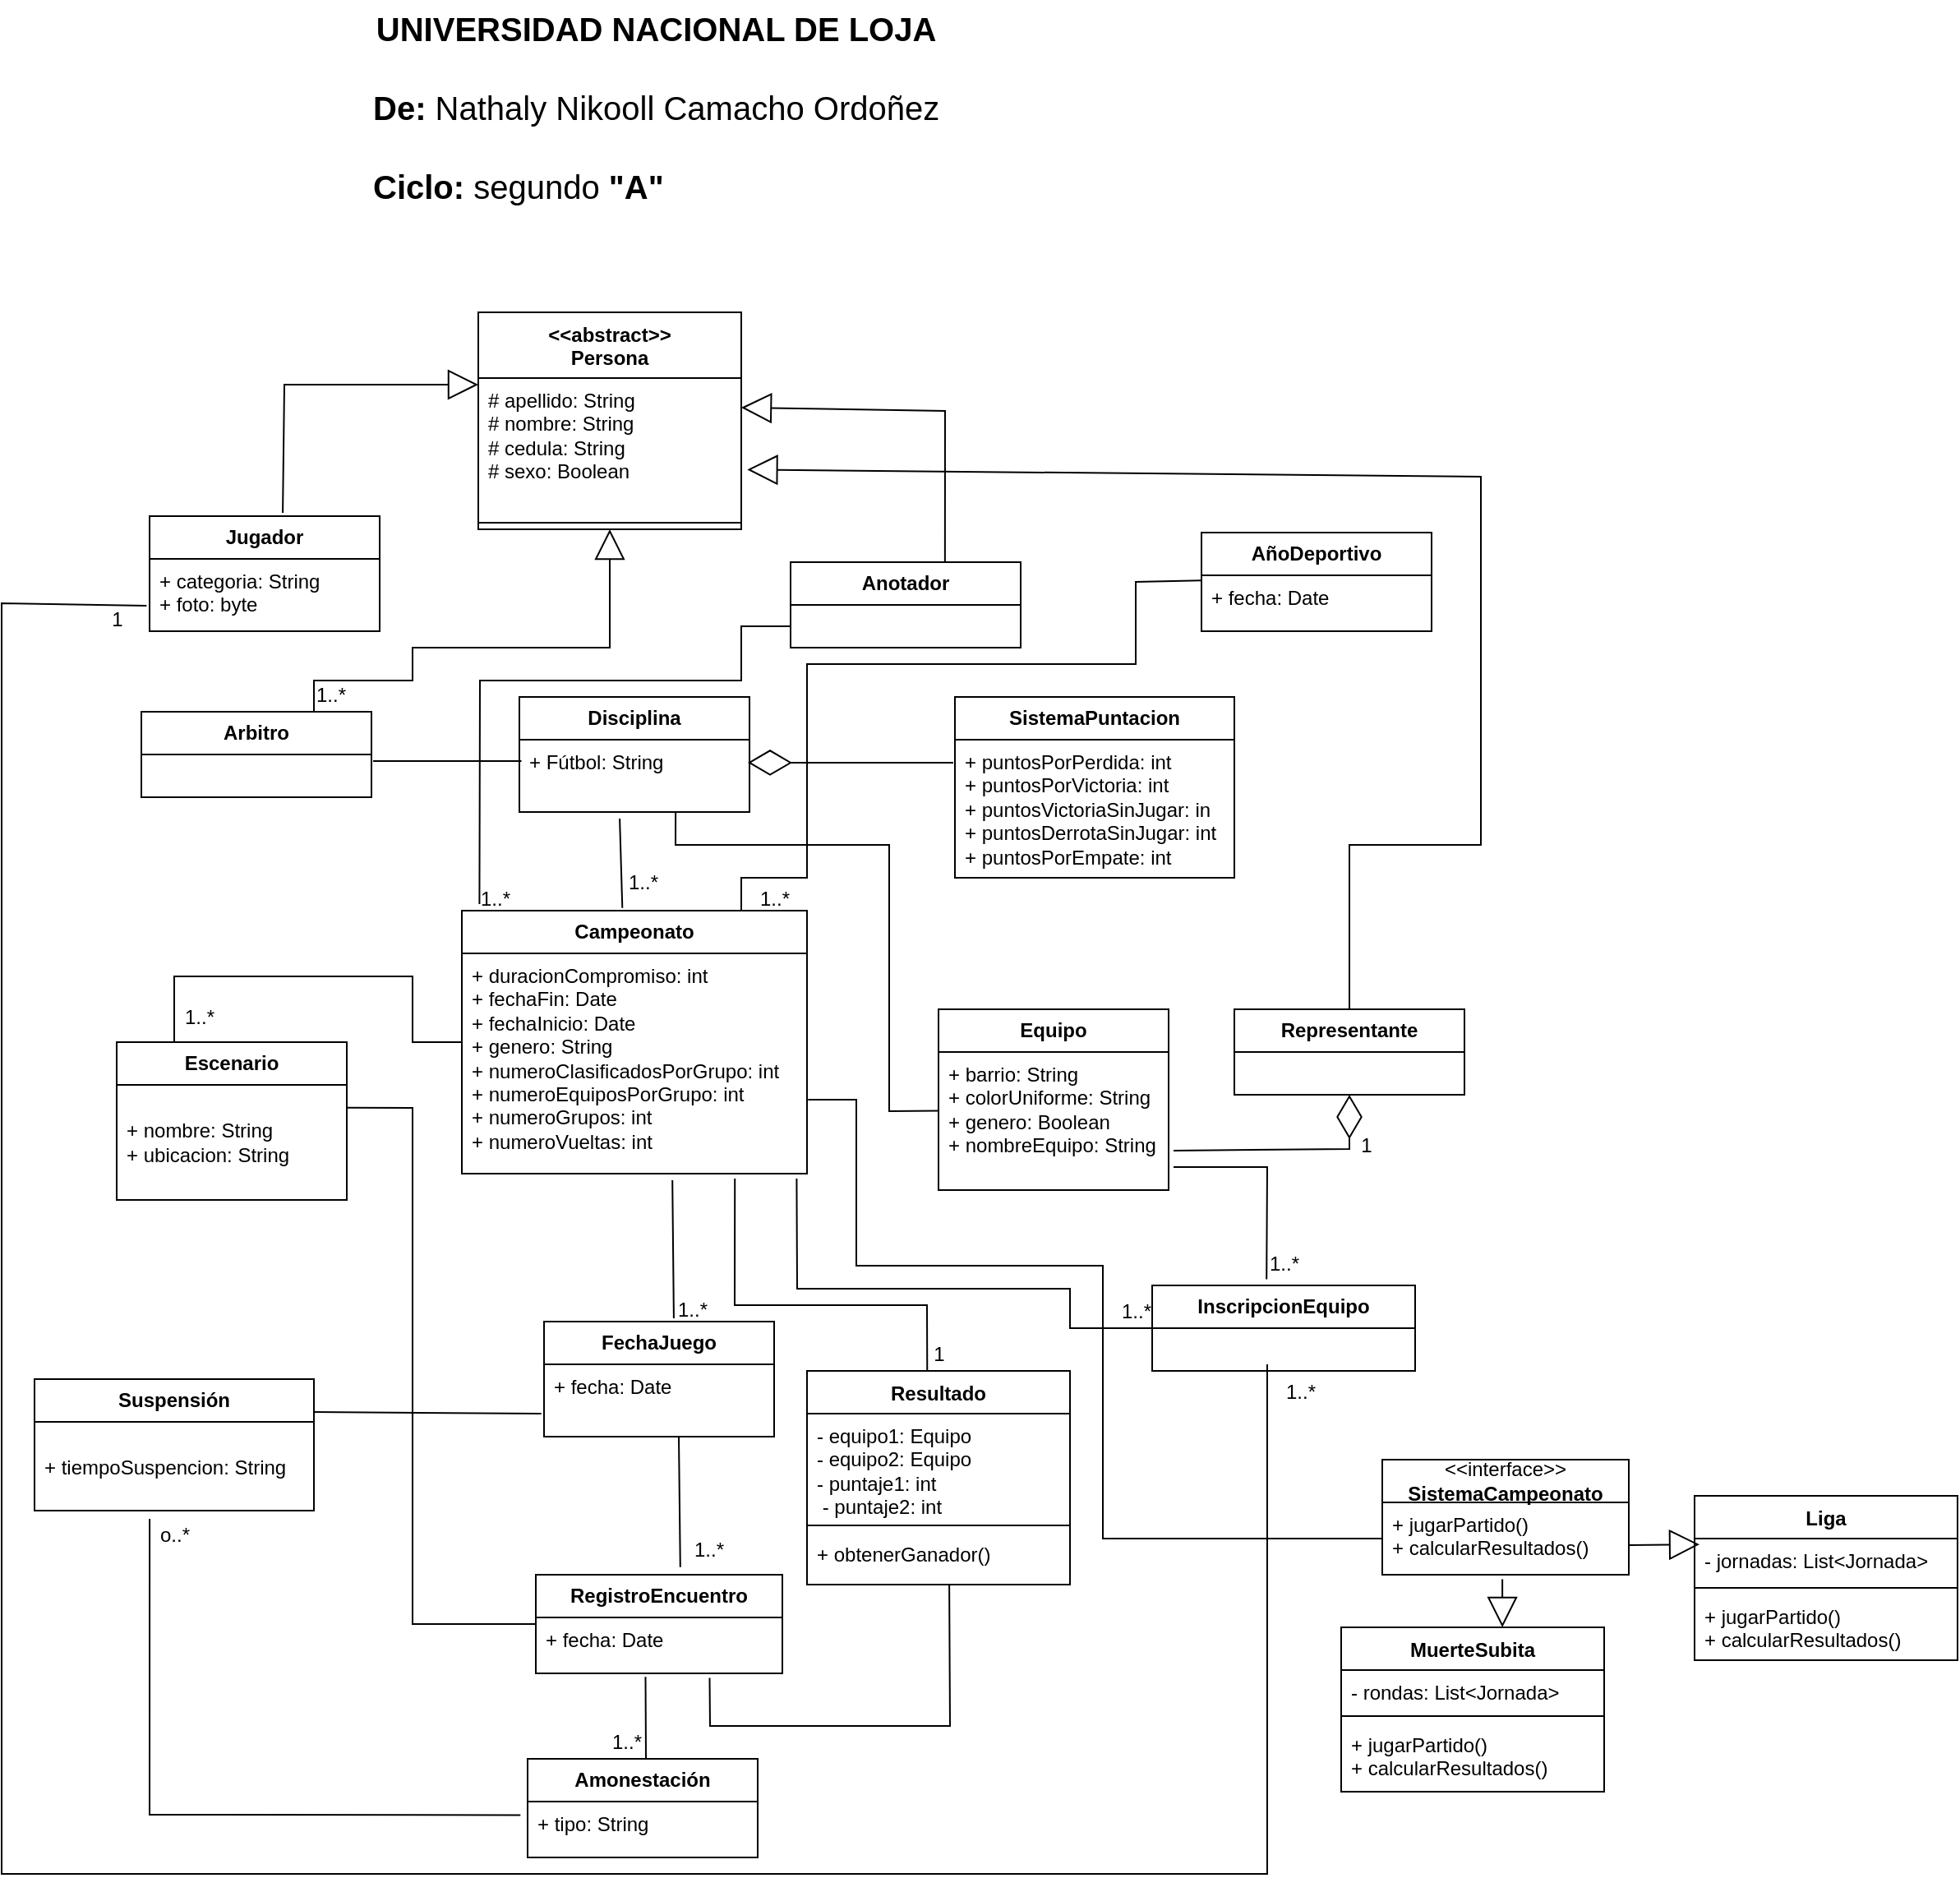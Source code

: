 <mxfile version="24.7.6">
  <diagram name="Página-1" id="RDBL6Prg0Cm7emV4PbZw">
    <mxGraphModel dx="1185" dy="481" grid="1" gridSize="10" guides="1" tooltips="1" connect="1" arrows="1" fold="1" page="1" pageScale="1" pageWidth="3300" pageHeight="2339" math="0" shadow="0">
      <root>
        <mxCell id="0" />
        <mxCell id="1" parent="0" />
        <mxCell id="obF-LMcCL9hbDz9X7Q33-1" value="&lt;div&gt;&lt;span lang=&quot;es&quot; class=&quot;BxUVEf ILfuVd&quot;&gt;&lt;span class=&quot;hgKElc&quot;&gt;&lt;b&gt;&amp;lt;&lt;/b&gt;&lt;/span&gt;&lt;/span&gt;&lt;span lang=&quot;es&quot; class=&quot;BxUVEf ILfuVd&quot;&gt;&lt;span class=&quot;hgKElc&quot;&gt;&lt;b&gt;&amp;lt;abstract&lt;/b&gt;&lt;/span&gt;&lt;/span&gt;&lt;span lang=&quot;es&quot; class=&quot;BxUVEf ILfuVd&quot;&gt;&lt;span class=&quot;hgKElc&quot;&gt;&lt;b&gt;&amp;gt;&lt;/b&gt;&lt;/span&gt;&lt;/span&gt;&lt;span lang=&quot;es&quot; class=&quot;BxUVEf ILfuVd&quot;&gt;&lt;span class=&quot;hgKElc&quot;&gt;&lt;b&gt;&amp;gt;&lt;/b&gt;&lt;/span&gt;&lt;/span&gt;&lt;/div&gt;&lt;div&gt;Persona&lt;/div&gt;" style="swimlane;fontStyle=1;align=center;verticalAlign=top;childLayout=stackLayout;horizontal=1;startSize=40;horizontalStack=0;resizeParent=1;resizeParentMax=0;resizeLast=0;collapsible=1;marginBottom=0;whiteSpace=wrap;html=1;" parent="1" vertex="1">
          <mxGeometry x="1540" y="300" width="160" height="132" as="geometry" />
        </mxCell>
        <mxCell id="obF-LMcCL9hbDz9X7Q33-2" value="&lt;div&gt;# apellido: String&lt;/div&gt;&lt;div&gt;# nombre: String&lt;/div&gt;# cedula: String&lt;br&gt;# sexo: Boolean" style="text;strokeColor=none;fillColor=none;align=left;verticalAlign=top;spacingLeft=4;spacingRight=4;overflow=hidden;rotatable=0;points=[[0,0.5],[1,0.5]];portConstraint=eastwest;whiteSpace=wrap;html=1;" parent="obF-LMcCL9hbDz9X7Q33-1" vertex="1">
          <mxGeometry y="40" width="160" height="84" as="geometry" />
        </mxCell>
        <mxCell id="obF-LMcCL9hbDz9X7Q33-3" value="" style="line;strokeWidth=1;fillColor=none;align=left;verticalAlign=middle;spacingTop=-1;spacingLeft=3;spacingRight=3;rotatable=0;labelPosition=right;points=[];portConstraint=eastwest;strokeColor=inherit;" parent="obF-LMcCL9hbDz9X7Q33-1" vertex="1">
          <mxGeometry y="124" width="160" height="8" as="geometry" />
        </mxCell>
        <mxCell id="obF-LMcCL9hbDz9X7Q33-5" value="" style="endArrow=block;endSize=16;endFill=0;html=1;rounded=0;exitX=0.319;exitY=-0.02;exitDx=0;exitDy=0;exitPerimeter=0;" parent="1" edge="1">
          <mxGeometry width="160" relative="1" as="geometry">
            <mxPoint x="1421.04" y="422.04" as="sourcePoint" />
            <mxPoint x="1540" y="344" as="targetPoint" />
            <Array as="points">
              <mxPoint x="1422" y="344" />
            </Array>
          </mxGeometry>
        </mxCell>
        <mxCell id="obF-LMcCL9hbDz9X7Q33-10" value="&lt;b&gt;Arbitro&lt;/b&gt;" style="swimlane;fontStyle=0;childLayout=stackLayout;horizontal=1;startSize=26;fillColor=none;horizontalStack=0;resizeParent=1;resizeParentMax=0;resizeLast=0;collapsible=1;marginBottom=0;whiteSpace=wrap;html=1;" parent="1" vertex="1">
          <mxGeometry x="1335" y="543" width="140" height="52" as="geometry" />
        </mxCell>
        <mxCell id="obF-LMcCL9hbDz9X7Q33-15" value="&lt;b&gt;Jugador&lt;/b&gt;" style="swimlane;fontStyle=0;childLayout=stackLayout;horizontal=1;startSize=26;fillColor=none;horizontalStack=0;resizeParent=1;resizeParentMax=0;resizeLast=0;collapsible=1;marginBottom=0;whiteSpace=wrap;html=1;" parent="1" vertex="1">
          <mxGeometry x="1340" y="424" width="140" height="70" as="geometry" />
        </mxCell>
        <mxCell id="obF-LMcCL9hbDz9X7Q33-16" value="+ categoria: String&lt;br&gt;+ foto: byte" style="text;strokeColor=none;fillColor=none;align=left;verticalAlign=top;spacingLeft=4;spacingRight=4;overflow=hidden;rotatable=0;points=[[0,0.5],[1,0.5]];portConstraint=eastwest;whiteSpace=wrap;html=1;" parent="obF-LMcCL9hbDz9X7Q33-15" vertex="1">
          <mxGeometry y="26" width="140" height="44" as="geometry" />
        </mxCell>
        <mxCell id="obF-LMcCL9hbDz9X7Q33-19" value="&lt;b&gt;Anotador&lt;/b&gt;" style="swimlane;fontStyle=0;childLayout=stackLayout;horizontal=1;startSize=26;fillColor=none;horizontalStack=0;resizeParent=1;resizeParentMax=0;resizeLast=0;collapsible=1;marginBottom=0;whiteSpace=wrap;html=1;" parent="1" vertex="1">
          <mxGeometry x="1730" y="452" width="140" height="52" as="geometry" />
        </mxCell>
        <mxCell id="obF-LMcCL9hbDz9X7Q33-23" value="" style="endArrow=block;endSize=16;endFill=0;html=1;rounded=0;exitX=0.671;exitY=0;exitDx=0;exitDy=0;exitPerimeter=0;entryX=1;entryY=0.214;entryDx=0;entryDy=0;entryPerimeter=0;" parent="1" source="obF-LMcCL9hbDz9X7Q33-19" target="obF-LMcCL9hbDz9X7Q33-2" edge="1">
          <mxGeometry width="160" relative="1" as="geometry">
            <mxPoint x="1431.04" y="432.04" as="sourcePoint" />
            <mxPoint x="1550" y="354" as="targetPoint" />
            <Array as="points">
              <mxPoint x="1824" y="360" />
            </Array>
          </mxGeometry>
        </mxCell>
        <mxCell id="obF-LMcCL9hbDz9X7Q33-24" value="&lt;b&gt;Disciplina&lt;/b&gt;" style="swimlane;fontStyle=0;childLayout=stackLayout;horizontal=1;startSize=26;fillColor=none;horizontalStack=0;resizeParent=1;resizeParentMax=0;resizeLast=0;collapsible=1;marginBottom=0;whiteSpace=wrap;html=1;" parent="1" vertex="1">
          <mxGeometry x="1565" y="534" width="140" height="70" as="geometry" />
        </mxCell>
        <mxCell id="obF-LMcCL9hbDz9X7Q33-25" value="&lt;div&gt;+ Fútbol: String&lt;/div&gt;" style="text;strokeColor=none;fillColor=none;align=left;verticalAlign=top;spacingLeft=4;spacingRight=4;overflow=hidden;rotatable=0;points=[[0,0.5],[1,0.5]];portConstraint=eastwest;whiteSpace=wrap;html=1;" parent="obF-LMcCL9hbDz9X7Q33-24" vertex="1">
          <mxGeometry y="26" width="140" height="44" as="geometry" />
        </mxCell>
        <mxCell id="obF-LMcCL9hbDz9X7Q33-28" value="&lt;b&gt;SistemaPuntacion&lt;/b&gt;" style="swimlane;fontStyle=0;childLayout=stackLayout;horizontal=1;startSize=26;fillColor=none;horizontalStack=0;resizeParent=1;resizeParentMax=0;resizeLast=0;collapsible=1;marginBottom=0;whiteSpace=wrap;html=1;" parent="1" vertex="1">
          <mxGeometry x="1830" y="534" width="170" height="110" as="geometry" />
        </mxCell>
        <mxCell id="obF-LMcCL9hbDz9X7Q33-31" value="+ puntosPorPerdida: int&lt;br&gt;+ puntosPorVictoria: int&lt;br&gt;&lt;div&gt;+ puntosVictoriaSinJugar: in&lt;/div&gt;&lt;div&gt;+ puntosDerrotaSinJugar: int&lt;br&gt;+ puntosPorEmpate: int&lt;/div&gt;" style="text;strokeColor=none;fillColor=none;align=left;verticalAlign=top;spacingLeft=4;spacingRight=4;overflow=hidden;rotatable=0;points=[[0,0.5],[1,0.5]];portConstraint=eastwest;whiteSpace=wrap;html=1;" parent="obF-LMcCL9hbDz9X7Q33-28" vertex="1">
          <mxGeometry y="26" width="170" height="84" as="geometry" />
        </mxCell>
        <mxCell id="obF-LMcCL9hbDz9X7Q33-32" value="" style="endArrow=diamondThin;endFill=0;endSize=24;html=1;rounded=0;entryX=0.993;entryY=0.318;entryDx=0;entryDy=0;entryPerimeter=0;" parent="1" target="obF-LMcCL9hbDz9X7Q33-25" edge="1">
          <mxGeometry width="160" relative="1" as="geometry">
            <mxPoint x="1829" y="574" as="sourcePoint" />
            <mxPoint x="1680" y="584" as="targetPoint" />
          </mxGeometry>
        </mxCell>
        <mxCell id="obF-LMcCL9hbDz9X7Q33-33" value="" style="endArrow=none;html=1;rounded=0;exitX=0.465;exitY=-0.01;exitDx=0;exitDy=0;exitPerimeter=0;entryX=0.436;entryY=1.091;entryDx=0;entryDy=0;entryPerimeter=0;" parent="1" source="obF-LMcCL9hbDz9X7Q33-35" target="obF-LMcCL9hbDz9X7Q33-25" edge="1">
          <mxGeometry width="50" height="50" relative="1" as="geometry">
            <mxPoint x="1622" y="662" as="sourcePoint" />
            <mxPoint x="1620" y="614" as="targetPoint" />
          </mxGeometry>
        </mxCell>
        <mxCell id="obF-LMcCL9hbDz9X7Q33-35" value="&lt;b&gt;Campeonato &lt;/b&gt;" style="swimlane;fontStyle=0;childLayout=stackLayout;horizontal=1;startSize=26;fillColor=none;horizontalStack=0;resizeParent=1;resizeParentMax=0;resizeLast=0;collapsible=1;marginBottom=0;whiteSpace=wrap;html=1;" parent="1" vertex="1">
          <mxGeometry x="1530" y="664" width="210" height="160" as="geometry" />
        </mxCell>
        <mxCell id="obF-LMcCL9hbDz9X7Q33-36" value="+ duracionCompromiso: int&lt;br&gt;+ fechaFin: Date&lt;br&gt;+ fechaInicio: Date&lt;br&gt;+ genero: String&lt;br&gt;+ numeroClasificadosPorGrupo: int&lt;br&gt;+ numeroEquiposPorGrupo: int&lt;br&gt;+ numeroGrupos: int&lt;br&gt;&lt;div&gt;+ numeroVueltas: int&lt;/div&gt;" style="text;strokeColor=none;fillColor=none;align=left;verticalAlign=top;spacingLeft=4;spacingRight=4;overflow=hidden;rotatable=0;points=[[0,0.5],[1,0.5]];portConstraint=eastwest;whiteSpace=wrap;html=1;" parent="obF-LMcCL9hbDz9X7Q33-35" vertex="1">
          <mxGeometry y="26" width="210" height="134" as="geometry" />
        </mxCell>
        <mxCell id="obF-LMcCL9hbDz9X7Q33-39" value="&lt;b&gt;Equipo&lt;/b&gt;" style="swimlane;fontStyle=0;childLayout=stackLayout;horizontal=1;startSize=26;fillColor=none;horizontalStack=0;resizeParent=1;resizeParentMax=0;resizeLast=0;collapsible=1;marginBottom=0;whiteSpace=wrap;html=1;" parent="1" vertex="1">
          <mxGeometry x="1820" y="724" width="140" height="110" as="geometry" />
        </mxCell>
        <mxCell id="obF-LMcCL9hbDz9X7Q33-41" value="+ barrio: String&lt;br&gt;+ colorUniforme: String&lt;br&gt;+ genero: Boolean&lt;br&gt;+ nombreEquipo: String&lt;div&gt;&lt;br/&gt;&lt;/div&gt;" style="text;strokeColor=none;fillColor=none;align=left;verticalAlign=top;spacingLeft=4;spacingRight=4;overflow=hidden;rotatable=0;points=[[0,0.5],[1,0.5]];portConstraint=eastwest;whiteSpace=wrap;html=1;" parent="obF-LMcCL9hbDz9X7Q33-39" vertex="1">
          <mxGeometry y="26" width="140" height="84" as="geometry" />
        </mxCell>
        <mxCell id="obF-LMcCL9hbDz9X7Q33-43" value="" style="endArrow=none;html=1;rounded=0;exitX=0;exitY=0.426;exitDx=0;exitDy=0;entryX=0.679;entryY=1;entryDx=0;entryDy=0;entryPerimeter=0;exitPerimeter=0;" parent="1" source="obF-LMcCL9hbDz9X7Q33-41" target="obF-LMcCL9hbDz9X7Q33-25" edge="1">
          <mxGeometry width="50" height="50" relative="1" as="geometry">
            <mxPoint x="1540" y="704" as="sourcePoint" />
            <mxPoint x="1660" y="614" as="targetPoint" />
            <Array as="points">
              <mxPoint x="1790" y="786" />
              <mxPoint x="1790" y="624" />
              <mxPoint x="1700" y="624" />
              <mxPoint x="1660" y="624" />
            </Array>
          </mxGeometry>
        </mxCell>
        <mxCell id="obF-LMcCL9hbDz9X7Q33-44" value="&lt;b&gt;Representante&lt;/b&gt;" style="swimlane;fontStyle=0;childLayout=stackLayout;horizontal=1;startSize=26;fillColor=none;horizontalStack=0;resizeParent=1;resizeParentMax=0;resizeLast=0;collapsible=1;marginBottom=0;whiteSpace=wrap;html=1;" parent="1" vertex="1">
          <mxGeometry x="2000" y="724" width="140" height="52" as="geometry" />
        </mxCell>
        <mxCell id="obF-LMcCL9hbDz9X7Q33-48" value="" style="endArrow=diamondThin;endFill=0;endSize=24;html=1;rounded=0;entryX=0.5;entryY=1;entryDx=0;entryDy=0;" parent="1" target="obF-LMcCL9hbDz9X7Q33-44" edge="1">
          <mxGeometry width="160" relative="1" as="geometry">
            <mxPoint x="1963" y="810" as="sourcePoint" />
            <mxPoint x="1650" y="844" as="targetPoint" />
            <Array as="points">
              <mxPoint x="2070" y="809" />
            </Array>
          </mxGeometry>
        </mxCell>
        <mxCell id="obF-LMcCL9hbDz9X7Q33-49" value="&lt;b&gt;FechaJuego&lt;/b&gt;" style="swimlane;fontStyle=0;childLayout=stackLayout;horizontal=1;startSize=26;fillColor=none;horizontalStack=0;resizeParent=1;resizeParentMax=0;resizeLast=0;collapsible=1;marginBottom=0;whiteSpace=wrap;html=1;" parent="1" vertex="1">
          <mxGeometry x="1580" y="914" width="140" height="70" as="geometry" />
        </mxCell>
        <mxCell id="obF-LMcCL9hbDz9X7Q33-52" value="+ fecha: Date" style="text;strokeColor=none;fillColor=none;align=left;verticalAlign=top;spacingLeft=4;spacingRight=4;overflow=hidden;rotatable=0;points=[[0,0.5],[1,0.5]];portConstraint=eastwest;whiteSpace=wrap;html=1;" parent="obF-LMcCL9hbDz9X7Q33-49" vertex="1">
          <mxGeometry y="26" width="140" height="44" as="geometry" />
        </mxCell>
        <mxCell id="obF-LMcCL9hbDz9X7Q33-54" value="" style="endArrow=none;html=1;rounded=0;exitX=0.564;exitY=-0.029;exitDx=0;exitDy=0;exitPerimeter=0;entryX=0.61;entryY=1.03;entryDx=0;entryDy=0;entryPerimeter=0;" parent="1" source="obF-LMcCL9hbDz9X7Q33-49" target="obF-LMcCL9hbDz9X7Q33-36" edge="1">
          <mxGeometry width="50" height="50" relative="1" as="geometry">
            <mxPoint x="1660" y="904" as="sourcePoint" />
            <mxPoint x="1590" y="824" as="targetPoint" />
          </mxGeometry>
        </mxCell>
        <mxCell id="obF-LMcCL9hbDz9X7Q33-55" value="1..*" style="text;html=1;align=center;verticalAlign=middle;resizable=0;points=[];autosize=1;strokeColor=none;fillColor=none;" parent="1" vertex="1">
          <mxGeometry x="1650" y="892" width="40" height="30" as="geometry" />
        </mxCell>
        <mxCell id="obF-LMcCL9hbDz9X7Q33-60" value="" style="endArrow=none;html=1;rounded=0;exitX=0.451;exitY=0.036;exitDx=0;exitDy=0;exitPerimeter=0;entryX=0.791;entryY=1.022;entryDx=0;entryDy=0;entryPerimeter=0;" parent="1" target="obF-LMcCL9hbDz9X7Q33-36" edge="1">
          <mxGeometry width="50" height="50" relative="1" as="geometry">
            <mxPoint x="1813.14" y="944.16" as="sourcePoint" />
            <mxPoint x="1570" y="864" as="targetPoint" />
            <Array as="points">
              <mxPoint x="1813" y="904" />
              <mxPoint x="1696" y="904" />
            </Array>
          </mxGeometry>
        </mxCell>
        <mxCell id="obF-LMcCL9hbDz9X7Q33-62" value="1" style="text;html=1;align=center;verticalAlign=middle;resizable=0;points=[];autosize=1;strokeColor=none;fillColor=none;" parent="1" vertex="1">
          <mxGeometry x="1805" y="919" width="30" height="30" as="geometry" />
        </mxCell>
        <mxCell id="obF-LMcCL9hbDz9X7Q33-63" value="&lt;b&gt;InscripcionEquipo&lt;/b&gt;" style="swimlane;fontStyle=0;childLayout=stackLayout;horizontal=1;startSize=26;fillColor=none;horizontalStack=0;resizeParent=1;resizeParentMax=0;resizeLast=0;collapsible=1;marginBottom=0;whiteSpace=wrap;html=1;" parent="1" vertex="1">
          <mxGeometry x="1950" y="892" width="160" height="52" as="geometry" />
        </mxCell>
        <mxCell id="obF-LMcCL9hbDz9X7Q33-67" value="" style="endArrow=none;html=1;rounded=0;exitX=0;exitY=0.5;exitDx=0;exitDy=0;entryX=0.97;entryY=1.022;entryDx=0;entryDy=0;entryPerimeter=0;" parent="1" source="obF-LMcCL9hbDz9X7Q33-63" target="obF-LMcCL9hbDz9X7Q33-36" edge="1">
          <mxGeometry width="50" height="50" relative="1" as="geometry">
            <mxPoint x="2110" y="844" as="sourcePoint" />
            <mxPoint x="2160" y="794" as="targetPoint" />
            <Array as="points">
              <mxPoint x="1900" y="918" />
              <mxPoint x="1900" y="894" />
              <mxPoint x="1734" y="894" />
            </Array>
          </mxGeometry>
        </mxCell>
        <mxCell id="obF-LMcCL9hbDz9X7Q33-68" value="1..*" style="text;html=1;align=center;verticalAlign=middle;resizable=0;points=[];autosize=1;strokeColor=none;fillColor=none;" parent="1" vertex="1">
          <mxGeometry x="1920" y="893" width="40" height="30" as="geometry" />
        </mxCell>
        <mxCell id="obF-LMcCL9hbDz9X7Q33-69" value="" style="endArrow=none;html=1;rounded=0;exitX=0.435;exitY=-0.072;exitDx=0;exitDy=0;exitPerimeter=0;" parent="1" source="obF-LMcCL9hbDz9X7Q33-63" edge="1">
          <mxGeometry width="50" height="50" relative="1" as="geometry">
            <mxPoint x="2110" y="844" as="sourcePoint" />
            <mxPoint x="1963" y="820" as="targetPoint" />
            <Array as="points">
              <mxPoint x="2020" y="820" />
            </Array>
          </mxGeometry>
        </mxCell>
        <mxCell id="obF-LMcCL9hbDz9X7Q33-70" value="1..*" style="text;html=1;align=center;verticalAlign=middle;resizable=0;points=[];autosize=1;strokeColor=none;fillColor=none;" parent="1" vertex="1">
          <mxGeometry x="2010" y="864" width="40" height="30" as="geometry" />
        </mxCell>
        <mxCell id="obF-LMcCL9hbDz9X7Q33-71" value="1" style="text;html=1;align=center;verticalAlign=middle;resizable=0;points=[];autosize=1;strokeColor=none;fillColor=none;" parent="1" vertex="1">
          <mxGeometry x="2065" y="792" width="30" height="30" as="geometry" />
        </mxCell>
        <mxCell id="obF-LMcCL9hbDz9X7Q33-79" value="1..*" style="text;html=1;align=center;verticalAlign=middle;resizable=0;points=[];autosize=1;strokeColor=none;fillColor=none;" parent="1" vertex="1">
          <mxGeometry x="2020" y="942" width="40" height="30" as="geometry" />
        </mxCell>
        <mxCell id="obF-LMcCL9hbDz9X7Q33-80" value="&lt;b&gt;RegistroEncuentro&lt;/b&gt;" style="swimlane;fontStyle=0;childLayout=stackLayout;horizontal=1;startSize=26;fillColor=none;horizontalStack=0;resizeParent=1;resizeParentMax=0;resizeLast=0;collapsible=1;marginBottom=0;whiteSpace=wrap;html=1;" parent="1" vertex="1">
          <mxGeometry x="1575" y="1068" width="150" height="60" as="geometry" />
        </mxCell>
        <mxCell id="obF-LMcCL9hbDz9X7Q33-83" value="+ fecha: Date " style="text;strokeColor=none;fillColor=none;align=left;verticalAlign=top;spacingLeft=4;spacingRight=4;overflow=hidden;rotatable=0;points=[[0,0.5],[1,0.5]];portConstraint=eastwest;whiteSpace=wrap;html=1;" parent="obF-LMcCL9hbDz9X7Q33-80" vertex="1">
          <mxGeometry y="26" width="150" height="34" as="geometry" />
        </mxCell>
        <mxCell id="obF-LMcCL9hbDz9X7Q33-84" value="" style="endArrow=none;html=1;rounded=0;exitX=0.586;exitY=-0.077;exitDx=0;exitDy=0;exitPerimeter=0;" parent="1" source="obF-LMcCL9hbDz9X7Q33-80" edge="1">
          <mxGeometry width="50" height="50" relative="1" as="geometry">
            <mxPoint x="1650" y="914" as="sourcePoint" />
            <mxPoint x="1662" y="984" as="targetPoint" />
          </mxGeometry>
        </mxCell>
        <mxCell id="obF-LMcCL9hbDz9X7Q33-85" value="1..*" style="text;html=1;align=center;verticalAlign=middle;resizable=0;points=[];autosize=1;strokeColor=none;fillColor=none;" parent="1" vertex="1">
          <mxGeometry x="1660" y="1038" width="40" height="30" as="geometry" />
        </mxCell>
        <mxCell id="obF-LMcCL9hbDz9X7Q33-90" value="&lt;b&gt;Escenario&lt;/b&gt;" style="swimlane;fontStyle=0;childLayout=stackLayout;horizontal=1;startSize=26;fillColor=none;horizontalStack=0;resizeParent=1;resizeParentMax=0;resizeLast=0;collapsible=1;marginBottom=0;whiteSpace=wrap;html=1;" parent="1" vertex="1">
          <mxGeometry x="1320" y="744" width="140" height="96" as="geometry" />
        </mxCell>
        <mxCell id="obF-LMcCL9hbDz9X7Q33-91" value="&lt;br&gt;+ nombre: String&lt;br&gt;+ ubicacion: String" style="text;strokeColor=none;fillColor=none;align=left;verticalAlign=top;spacingLeft=4;spacingRight=4;overflow=hidden;rotatable=0;points=[[0,0.5],[1,0.5]];portConstraint=eastwest;whiteSpace=wrap;html=1;" parent="obF-LMcCL9hbDz9X7Q33-90" vertex="1">
          <mxGeometry y="26" width="140" height="70" as="geometry" />
        </mxCell>
        <mxCell id="obF-LMcCL9hbDz9X7Q33-94" value="" style="endArrow=none;html=1;rounded=0;exitX=0.25;exitY=0;exitDx=0;exitDy=0;" parent="1" source="obF-LMcCL9hbDz9X7Q33-90" edge="1">
          <mxGeometry width="50" height="50" relative="1" as="geometry">
            <mxPoint x="1650" y="774" as="sourcePoint" />
            <mxPoint x="1530" y="744" as="targetPoint" />
            <Array as="points">
              <mxPoint x="1355" y="704" />
              <mxPoint x="1500" y="704" />
              <mxPoint x="1500" y="744" />
            </Array>
          </mxGeometry>
        </mxCell>
        <mxCell id="obF-LMcCL9hbDz9X7Q33-95" value="1..*" style="text;html=1;align=center;verticalAlign=middle;resizable=0;points=[];autosize=1;strokeColor=none;fillColor=none;" parent="1" vertex="1">
          <mxGeometry x="1350" y="714" width="40" height="30" as="geometry" />
        </mxCell>
        <mxCell id="obF-LMcCL9hbDz9X7Q33-97" value="" style="endArrow=none;html=1;rounded=0;exitX=1.023;exitY=0.215;exitDx=0;exitDy=0;exitPerimeter=0;entryX=0;entryY=0.5;entryDx=0;entryDy=0;" parent="1" target="obF-LMcCL9hbDz9X7Q33-80" edge="1">
          <mxGeometry width="50" height="50" relative="1" as="geometry">
            <mxPoint x="1460" y="783.91" as="sourcePoint" />
            <mxPoint x="1546.78" y="792" as="targetPoint" />
            <Array as="points">
              <mxPoint x="1500" y="784" />
              <mxPoint x="1500" y="1098" />
            </Array>
          </mxGeometry>
        </mxCell>
        <mxCell id="obF-LMcCL9hbDz9X7Q33-100" value="&lt;b&gt;Amonestación&lt;/b&gt;" style="swimlane;fontStyle=0;childLayout=stackLayout;horizontal=1;startSize=26;fillColor=none;horizontalStack=0;resizeParent=1;resizeParentMax=0;resizeLast=0;collapsible=1;marginBottom=0;whiteSpace=wrap;html=1;" parent="1" vertex="1">
          <mxGeometry x="1570" y="1180" width="140" height="60" as="geometry" />
        </mxCell>
        <mxCell id="obF-LMcCL9hbDz9X7Q33-102" value="+ tipo: String" style="text;strokeColor=none;fillColor=none;align=left;verticalAlign=top;spacingLeft=4;spacingRight=4;overflow=hidden;rotatable=0;points=[[0,0.5],[1,0.5]];portConstraint=eastwest;whiteSpace=wrap;html=1;" parent="obF-LMcCL9hbDz9X7Q33-100" vertex="1">
          <mxGeometry y="26" width="140" height="34" as="geometry" />
        </mxCell>
        <mxCell id="obF-LMcCL9hbDz9X7Q33-104" value="" style="endArrow=none;html=1;rounded=0;entryX=0.445;entryY=1.064;entryDx=0;entryDy=0;entryPerimeter=0;" parent="1" target="obF-LMcCL9hbDz9X7Q33-83" edge="1">
          <mxGeometry width="50" height="50" relative="1" as="geometry">
            <mxPoint x="1642" y="1180" as="sourcePoint" />
            <mxPoint x="1620" y="1099" as="targetPoint" />
          </mxGeometry>
        </mxCell>
        <mxCell id="obF-LMcCL9hbDz9X7Q33-105" value="1..*" style="text;html=1;align=center;verticalAlign=middle;resizable=0;points=[];autosize=1;strokeColor=none;fillColor=none;" parent="1" vertex="1">
          <mxGeometry x="1610" y="1155" width="40" height="30" as="geometry" />
        </mxCell>
        <mxCell id="obF-LMcCL9hbDz9X7Q33-106" value="&lt;b&gt;Suspensión&lt;/b&gt;" style="swimlane;fontStyle=0;childLayout=stackLayout;horizontal=1;startSize=26;fillColor=none;horizontalStack=0;resizeParent=1;resizeParentMax=0;resizeLast=0;collapsible=1;marginBottom=0;whiteSpace=wrap;html=1;" parent="1" vertex="1">
          <mxGeometry x="1270" y="949" width="170" height="80" as="geometry" />
        </mxCell>
        <mxCell id="obF-LMcCL9hbDz9X7Q33-109" value="&lt;br&gt;+ tiempoSuspencion: String" style="text;strokeColor=none;fillColor=none;align=left;verticalAlign=top;spacingLeft=4;spacingRight=4;overflow=hidden;rotatable=0;points=[[0,0.5],[1,0.5]];portConstraint=eastwest;whiteSpace=wrap;html=1;" parent="obF-LMcCL9hbDz9X7Q33-106" vertex="1">
          <mxGeometry y="26" width="170" height="54" as="geometry" />
        </mxCell>
        <mxCell id="obF-LMcCL9hbDz9X7Q33-110" value="" style="endArrow=none;html=1;rounded=0;exitX=0.412;exitY=1.093;exitDx=0;exitDy=0;exitPerimeter=0;entryX=-0.031;entryY=0.242;entryDx=0;entryDy=0;entryPerimeter=0;" parent="1" source="obF-LMcCL9hbDz9X7Q33-109" target="obF-LMcCL9hbDz9X7Q33-102" edge="1">
          <mxGeometry width="50" height="50" relative="1" as="geometry">
            <mxPoint x="1590" y="1034" as="sourcePoint" />
            <mxPoint x="1640" y="984" as="targetPoint" />
            <Array as="points">
              <mxPoint x="1340" y="1214" />
            </Array>
          </mxGeometry>
        </mxCell>
        <mxCell id="obF-LMcCL9hbDz9X7Q33-111" value="o..*" style="text;html=1;align=center;verticalAlign=middle;resizable=0;points=[];autosize=1;strokeColor=none;fillColor=none;" parent="1" vertex="1">
          <mxGeometry x="1335" y="1029" width="40" height="30" as="geometry" />
        </mxCell>
        <mxCell id="obF-LMcCL9hbDz9X7Q33-112" value="" style="endArrow=none;html=1;rounded=0;exitX=1;exitY=0.25;exitDx=0;exitDy=0;entryX=-0.012;entryY=0.683;entryDx=0;entryDy=0;entryPerimeter=0;" parent="1" source="obF-LMcCL9hbDz9X7Q33-106" target="obF-LMcCL9hbDz9X7Q33-52" edge="1">
          <mxGeometry width="50" height="50" relative="1" as="geometry">
            <mxPoint x="1590" y="994" as="sourcePoint" />
            <mxPoint x="1640" y="944" as="targetPoint" />
          </mxGeometry>
        </mxCell>
        <mxCell id="obF-LMcCL9hbDz9X7Q33-119" value="&lt;b&gt;AñoDeportivo&lt;/b&gt;" style="swimlane;fontStyle=0;childLayout=stackLayout;horizontal=1;startSize=26;fillColor=none;horizontalStack=0;resizeParent=1;resizeParentMax=0;resizeLast=0;collapsible=1;marginBottom=0;whiteSpace=wrap;html=1;" parent="1" vertex="1">
          <mxGeometry x="1980" y="434" width="140" height="60" as="geometry" />
        </mxCell>
        <mxCell id="obF-LMcCL9hbDz9X7Q33-122" value="&lt;div&gt;+ fecha: Date&lt;b&gt;&lt;br&gt;&lt;/b&gt;&lt;/div&gt;" style="text;strokeColor=none;fillColor=none;align=left;verticalAlign=top;spacingLeft=4;spacingRight=4;overflow=hidden;rotatable=0;points=[[0,0.5],[1,0.5]];portConstraint=eastwest;whiteSpace=wrap;html=1;" parent="obF-LMcCL9hbDz9X7Q33-119" vertex="1">
          <mxGeometry y="26" width="140" height="34" as="geometry" />
        </mxCell>
        <mxCell id="obF-LMcCL9hbDz9X7Q33-123" value="" style="endArrow=none;html=1;rounded=0;entryX=0;entryY=0.091;entryDx=0;entryDy=0;entryPerimeter=0;" parent="1" target="obF-LMcCL9hbDz9X7Q33-122" edge="1">
          <mxGeometry width="50" height="50" relative="1" as="geometry">
            <mxPoint x="1740" y="664" as="sourcePoint" />
            <mxPoint x="1974" y="464" as="targetPoint" />
            <Array as="points">
              <mxPoint x="1740" y="664" />
              <mxPoint x="1700" y="664" />
              <mxPoint x="1700" y="644" />
              <mxPoint x="1740" y="644" />
              <mxPoint x="1740" y="544" />
              <mxPoint x="1740" y="514" />
              <mxPoint x="1940" y="514" />
              <mxPoint x="1940" y="464" />
            </Array>
          </mxGeometry>
        </mxCell>
        <mxCell id="obF-LMcCL9hbDz9X7Q33-127" value="" style="endArrow=none;html=1;rounded=0;exitX=-0.013;exitY=0.649;exitDx=0;exitDy=0;exitPerimeter=0;" parent="1" source="obF-LMcCL9hbDz9X7Q33-16" edge="1">
          <mxGeometry width="50" height="50" relative="1" as="geometry">
            <mxPoint x="1780" y="894" as="sourcePoint" />
            <mxPoint x="2020" y="940" as="targetPoint" />
            <Array as="points">
              <mxPoint x="1250" y="477" />
              <mxPoint x="1250" y="850" />
              <mxPoint x="1250" y="1250" />
              <mxPoint x="1610" y="1250" />
              <mxPoint x="2020" y="1250" />
            </Array>
          </mxGeometry>
        </mxCell>
        <mxCell id="obF-LMcCL9hbDz9X7Q33-129" value="1" style="text;html=1;align=center;verticalAlign=middle;resizable=0;points=[];autosize=1;strokeColor=none;fillColor=none;" parent="1" vertex="1">
          <mxGeometry x="1305" y="472" width="30" height="30" as="geometry" />
        </mxCell>
        <mxCell id="obF-LMcCL9hbDz9X7Q33-132" value="" style="endArrow=block;endSize=16;endFill=0;html=1;rounded=0;entryX=0.5;entryY=1;entryDx=0;entryDy=0;exitX=0.75;exitY=0;exitDx=0;exitDy=0;" parent="1" source="obF-LMcCL9hbDz9X7Q33-10" target="obF-LMcCL9hbDz9X7Q33-1" edge="1">
          <mxGeometry width="160" relative="1" as="geometry">
            <mxPoint x="1500" y="540" as="sourcePoint" />
            <mxPoint x="1870" y="454" as="targetPoint" />
            <Array as="points">
              <mxPoint x="1440" y="524" />
              <mxPoint x="1500" y="524" />
              <mxPoint x="1500" y="504" />
              <mxPoint x="1620" y="504" />
            </Array>
          </mxGeometry>
        </mxCell>
        <mxCell id="obF-LMcCL9hbDz9X7Q33-133" value="" style="endArrow=none;html=1;rounded=0;entryX=0.009;entryY=0.295;entryDx=0;entryDy=0;entryPerimeter=0;" parent="1" target="obF-LMcCL9hbDz9X7Q33-25" edge="1">
          <mxGeometry width="50" height="50" relative="1" as="geometry">
            <mxPoint x="1476" y="573" as="sourcePoint" />
            <mxPoint x="1560" y="574" as="targetPoint" />
          </mxGeometry>
        </mxCell>
        <mxCell id="obF-LMcCL9hbDz9X7Q33-140" value="1..*" style="text;html=1;align=center;verticalAlign=middle;resizable=0;points=[];autosize=1;strokeColor=none;fillColor=none;" parent="1" vertex="1">
          <mxGeometry x="1620" y="632" width="40" height="30" as="geometry" />
        </mxCell>
        <mxCell id="obF-LMcCL9hbDz9X7Q33-141" value="1..*" style="text;html=1;align=center;verticalAlign=middle;resizable=0;points=[];autosize=1;strokeColor=none;fillColor=none;" parent="1" vertex="1">
          <mxGeometry x="1700" y="642" width="40" height="30" as="geometry" />
        </mxCell>
        <mxCell id="obF-LMcCL9hbDz9X7Q33-142" value="" style="endArrow=none;html=1;rounded=0;exitX=0;exitY=0.5;exitDx=0;exitDy=0;entryX=0.051;entryY=-0.025;entryDx=0;entryDy=0;entryPerimeter=0;" parent="1" target="obF-LMcCL9hbDz9X7Q33-35" edge="1">
          <mxGeometry width="50" height="50" relative="1" as="geometry">
            <mxPoint x="1730" y="491" as="sourcePoint" />
            <mxPoint x="1820" y="544" as="targetPoint" />
            <Array as="points">
              <mxPoint x="1700" y="491" />
              <mxPoint x="1700" y="524" />
              <mxPoint x="1541" y="524" />
            </Array>
          </mxGeometry>
        </mxCell>
        <mxCell id="obF-LMcCL9hbDz9X7Q33-144" value="1..*" style="text;html=1;align=center;verticalAlign=middle;resizable=0;points=[];autosize=1;strokeColor=none;fillColor=none;" parent="1" vertex="1">
          <mxGeometry x="1530" y="642" width="40" height="30" as="geometry" />
        </mxCell>
        <mxCell id="obF-LMcCL9hbDz9X7Q33-145" value="&lt;div align=&quot;center&quot;&gt;&lt;font style=&quot;font-size: 20px;&quot;&gt;&lt;b&gt;UNIVERSIDAD NACIONAL DE LOJA&lt;br&gt;&lt;/b&gt;&lt;/font&gt;&lt;/div&gt;&lt;div&gt;&lt;font style=&quot;font-size: 20px;&quot;&gt;&lt;b&gt;&lt;br&gt;&lt;/b&gt;&lt;/font&gt;&lt;/div&gt;&lt;div&gt;&lt;font style=&quot;font-size: 20px;&quot;&gt;&lt;b&gt;De: &lt;/b&gt;Nathaly Nikooll Camacho Ordoñez&lt;/font&gt;&lt;/div&gt;&lt;div&gt;&lt;font style=&quot;font-size: 20px;&quot;&gt;&lt;br&gt;&lt;/font&gt;&lt;/div&gt;&lt;div&gt;&lt;font style=&quot;font-size: 20px;&quot;&gt;&lt;b&gt;Ciclo:&lt;/b&gt; segundo&lt;b&gt; &quot;A&quot;&lt;br&gt;&lt;/b&gt;&lt;/font&gt;&lt;/div&gt;" style="text;strokeColor=none;fillColor=none;align=left;verticalAlign=middle;spacingLeft=4;spacingRight=4;overflow=hidden;points=[[0,0.5],[1,0.5]];portConstraint=eastwest;rotatable=0;whiteSpace=wrap;html=1;" parent="1" vertex="1">
          <mxGeometry x="1470" y="110" width="355" height="130" as="geometry" />
        </mxCell>
        <mxCell id="obF-LMcCL9hbDz9X7Q33-147" value="" style="endArrow=block;endSize=16;endFill=0;html=1;rounded=0;entryX=1.023;entryY=0.663;entryDx=0;entryDy=0;entryPerimeter=0;exitX=0.5;exitY=0;exitDx=0;exitDy=0;" parent="1" source="obF-LMcCL9hbDz9X7Q33-44" target="obF-LMcCL9hbDz9X7Q33-2" edge="1">
          <mxGeometry width="160" relative="1" as="geometry">
            <mxPoint x="2120" y="694" as="sourcePoint" />
            <mxPoint x="2070" y="584" as="targetPoint" />
            <Array as="points">
              <mxPoint x="2070" y="624" />
              <mxPoint x="2150" y="624" />
              <mxPoint x="2150" y="400" />
            </Array>
          </mxGeometry>
        </mxCell>
        <mxCell id="obF-LMcCL9hbDz9X7Q33-159" value="" style="endArrow=none;html=1;rounded=0;exitX=0.705;exitY=1.081;exitDx=0;exitDy=0;entryX=0.541;entryY=1.014;entryDx=0;entryDy=0;entryPerimeter=0;exitPerimeter=0;" parent="1" source="obF-LMcCL9hbDz9X7Q33-83" target="_9T0Jlwfre6RfIyM-7lq-17" edge="1">
          <mxGeometry width="50" height="50" relative="1" as="geometry">
            <mxPoint x="1610" y="930" as="sourcePoint" />
            <mxPoint x="1813.42" y="1002.374" as="targetPoint" />
            <Array as="points">
              <mxPoint x="1681" y="1160" />
              <mxPoint x="1750" y="1160" />
              <mxPoint x="1827" y="1160" />
            </Array>
          </mxGeometry>
        </mxCell>
        <mxCell id="_9T0Jlwfre6RfIyM-7lq-3" value="1..*" style="text;html=1;align=center;verticalAlign=middle;resizable=0;points=[];autosize=1;strokeColor=none;fillColor=none;" parent="1" vertex="1">
          <mxGeometry x="1430" y="518" width="40" height="30" as="geometry" />
        </mxCell>
        <mxCell id="_9T0Jlwfre6RfIyM-7lq-4" value="&lt;div&gt;&amp;lt;&amp;lt;interface&amp;gt;&amp;gt;&lt;/div&gt;&lt;div&gt;&lt;b&gt;SistemaCampeonato&lt;/b&gt;&lt;br&gt;&lt;/div&gt;" style="swimlane;fontStyle=0;childLayout=stackLayout;horizontal=1;startSize=26;fillColor=none;horizontalStack=0;resizeParent=1;resizeParentMax=0;resizeLast=0;collapsible=1;marginBottom=0;whiteSpace=wrap;html=1;" parent="1" vertex="1">
          <mxGeometry x="2090" y="998" width="150" height="70" as="geometry" />
        </mxCell>
        <mxCell id="_9T0Jlwfre6RfIyM-7lq-7" value="+ jugarPartido()&lt;br&gt;+ calcularResultados()" style="text;strokeColor=none;fillColor=none;align=left;verticalAlign=top;spacingLeft=4;spacingRight=4;overflow=hidden;rotatable=0;points=[[0,0.5],[1,0.5]];portConstraint=eastwest;whiteSpace=wrap;html=1;" parent="_9T0Jlwfre6RfIyM-7lq-4" vertex="1">
          <mxGeometry y="26" width="150" height="44" as="geometry" />
        </mxCell>
        <mxCell id="_9T0Jlwfre6RfIyM-7lq-14" value="Resultado" style="swimlane;fontStyle=1;align=center;verticalAlign=top;childLayout=stackLayout;horizontal=1;startSize=26;horizontalStack=0;resizeParent=1;resizeParentMax=0;resizeLast=0;collapsible=1;marginBottom=0;whiteSpace=wrap;html=1;" parent="1" vertex="1">
          <mxGeometry x="1740" y="944" width="160" height="130" as="geometry" />
        </mxCell>
        <mxCell id="_9T0Jlwfre6RfIyM-7lq-15" value="- equipo1: Equipo&amp;nbsp; &amp;nbsp;&lt;br&gt;- equipo2: Equipo&amp;nbsp; &amp;nbsp;&lt;br&gt;- puntaje1: int&amp;nbsp;&amp;nbsp;&amp;nbsp; &amp;nbsp;&lt;br&gt;&amp;nbsp;- puntaje2: int" style="text;strokeColor=none;fillColor=none;align=left;verticalAlign=top;spacingLeft=4;spacingRight=4;overflow=hidden;rotatable=0;points=[[0,0.5],[1,0.5]];portConstraint=eastwest;whiteSpace=wrap;html=1;" parent="_9T0Jlwfre6RfIyM-7lq-14" vertex="1">
          <mxGeometry y="26" width="160" height="64" as="geometry" />
        </mxCell>
        <mxCell id="_9T0Jlwfre6RfIyM-7lq-16" value="" style="line;strokeWidth=1;fillColor=none;align=left;verticalAlign=middle;spacingTop=-1;spacingLeft=3;spacingRight=3;rotatable=0;labelPosition=right;points=[];portConstraint=eastwest;strokeColor=inherit;" parent="_9T0Jlwfre6RfIyM-7lq-14" vertex="1">
          <mxGeometry y="90" width="160" height="8" as="geometry" />
        </mxCell>
        <mxCell id="_9T0Jlwfre6RfIyM-7lq-17" value="+ obtenerGanador() " style="text;strokeColor=none;fillColor=none;align=left;verticalAlign=top;spacingLeft=4;spacingRight=4;overflow=hidden;rotatable=0;points=[[0,0.5],[1,0.5]];portConstraint=eastwest;whiteSpace=wrap;html=1;" parent="_9T0Jlwfre6RfIyM-7lq-14" vertex="1">
          <mxGeometry y="98" width="160" height="32" as="geometry" />
        </mxCell>
        <mxCell id="_9T0Jlwfre6RfIyM-7lq-31" value="" style="endArrow=none;html=1;rounded=0;exitX=0;exitY=0.5;exitDx=0;exitDy=0;entryX=1.003;entryY=0.664;entryDx=0;entryDy=0;entryPerimeter=0;" parent="1" source="_9T0Jlwfre6RfIyM-7lq-7" target="obF-LMcCL9hbDz9X7Q33-36" edge="1">
          <mxGeometry width="50" height="50" relative="1" as="geometry">
            <mxPoint x="2100" y="960" as="sourcePoint" />
            <mxPoint x="2150" y="910" as="targetPoint" />
            <Array as="points">
              <mxPoint x="1920" y="1046" />
              <mxPoint x="1920" y="880" />
              <mxPoint x="1770" y="880" />
              <mxPoint x="1770" y="840" />
              <mxPoint x="1770" y="779" />
            </Array>
          </mxGeometry>
        </mxCell>
        <mxCell id="_9T0Jlwfre6RfIyM-7lq-39" value="MuerteSubita" style="swimlane;fontStyle=1;align=center;verticalAlign=top;childLayout=stackLayout;horizontal=1;startSize=26;horizontalStack=0;resizeParent=1;resizeParentMax=0;resizeLast=0;collapsible=1;marginBottom=0;whiteSpace=wrap;html=1;" parent="1" vertex="1">
          <mxGeometry x="2065" y="1100" width="160" height="100" as="geometry" />
        </mxCell>
        <mxCell id="_9T0Jlwfre6RfIyM-7lq-40" value="- rondas: List&amp;lt;Jornada&amp;gt;" style="text;strokeColor=none;fillColor=none;align=left;verticalAlign=top;spacingLeft=4;spacingRight=4;overflow=hidden;rotatable=0;points=[[0,0.5],[1,0.5]];portConstraint=eastwest;whiteSpace=wrap;html=1;" parent="_9T0Jlwfre6RfIyM-7lq-39" vertex="1">
          <mxGeometry y="26" width="160" height="24" as="geometry" />
        </mxCell>
        <mxCell id="_9T0Jlwfre6RfIyM-7lq-41" value="" style="line;strokeWidth=1;fillColor=none;align=left;verticalAlign=middle;spacingTop=-1;spacingLeft=3;spacingRight=3;rotatable=0;labelPosition=right;points=[];portConstraint=eastwest;strokeColor=inherit;" parent="_9T0Jlwfre6RfIyM-7lq-39" vertex="1">
          <mxGeometry y="50" width="160" height="8" as="geometry" />
        </mxCell>
        <mxCell id="_9T0Jlwfre6RfIyM-7lq-42" value="+ jugarPartido()&lt;br&gt;+ calcularResultados() " style="text;strokeColor=none;fillColor=none;align=left;verticalAlign=top;spacingLeft=4;spacingRight=4;overflow=hidden;rotatable=0;points=[[0,0.5],[1,0.5]];portConstraint=eastwest;whiteSpace=wrap;html=1;" parent="_9T0Jlwfre6RfIyM-7lq-39" vertex="1">
          <mxGeometry y="58" width="160" height="42" as="geometry" />
        </mxCell>
        <mxCell id="_9T0Jlwfre6RfIyM-7lq-43" value="Liga      " style="swimlane;fontStyle=1;align=center;verticalAlign=top;childLayout=stackLayout;horizontal=1;startSize=26;horizontalStack=0;resizeParent=1;resizeParentMax=0;resizeLast=0;collapsible=1;marginBottom=0;whiteSpace=wrap;html=1;" parent="1" vertex="1">
          <mxGeometry x="2280" y="1020" width="160" height="100" as="geometry" />
        </mxCell>
        <mxCell id="_9T0Jlwfre6RfIyM-7lq-44" value="- jornadas: List&amp;lt;Jornada&amp;gt;" style="text;strokeColor=none;fillColor=none;align=left;verticalAlign=top;spacingLeft=4;spacingRight=4;overflow=hidden;rotatable=0;points=[[0,0.5],[1,0.5]];portConstraint=eastwest;whiteSpace=wrap;html=1;" parent="_9T0Jlwfre6RfIyM-7lq-43" vertex="1">
          <mxGeometry y="26" width="160" height="26" as="geometry" />
        </mxCell>
        <mxCell id="_9T0Jlwfre6RfIyM-7lq-45" value="" style="line;strokeWidth=1;fillColor=none;align=left;verticalAlign=middle;spacingTop=-1;spacingLeft=3;spacingRight=3;rotatable=0;labelPosition=right;points=[];portConstraint=eastwest;strokeColor=inherit;" parent="_9T0Jlwfre6RfIyM-7lq-43" vertex="1">
          <mxGeometry y="52" width="160" height="8" as="geometry" />
        </mxCell>
        <mxCell id="_9T0Jlwfre6RfIyM-7lq-46" value="+ jugarPartido()&lt;br&gt;+ calcularResultados() " style="text;strokeColor=none;fillColor=none;align=left;verticalAlign=top;spacingLeft=4;spacingRight=4;overflow=hidden;rotatable=0;points=[[0,0.5],[1,0.5]];portConstraint=eastwest;whiteSpace=wrap;html=1;" parent="_9T0Jlwfre6RfIyM-7lq-43" vertex="1">
          <mxGeometry y="60" width="160" height="40" as="geometry" />
        </mxCell>
        <mxCell id="_9T0Jlwfre6RfIyM-7lq-49" value="" style="endArrow=block;endSize=16;endFill=0;html=1;rounded=0;exitX=0.487;exitY=1.063;exitDx=0;exitDy=0;exitPerimeter=0;entryX=0.613;entryY=0;entryDx=0;entryDy=0;entryPerimeter=0;" parent="1" source="_9T0Jlwfre6RfIyM-7lq-7" target="_9T0Jlwfre6RfIyM-7lq-39" edge="1">
          <mxGeometry width="160" relative="1" as="geometry">
            <mxPoint x="1840" y="1020" as="sourcePoint" />
            <mxPoint x="2000" y="1020" as="targetPoint" />
          </mxGeometry>
        </mxCell>
        <mxCell id="_9T0Jlwfre6RfIyM-7lq-50" value="" style="endArrow=block;endSize=16;endFill=0;html=1;rounded=0;entryX=0.019;entryY=0.138;entryDx=0;entryDy=0;entryPerimeter=0;" parent="1" target="_9T0Jlwfre6RfIyM-7lq-44" edge="1">
          <mxGeometry width="160" relative="1" as="geometry">
            <mxPoint x="2240" y="1050" as="sourcePoint" />
            <mxPoint x="2000" y="1020" as="targetPoint" />
          </mxGeometry>
        </mxCell>
      </root>
    </mxGraphModel>
  </diagram>
</mxfile>
